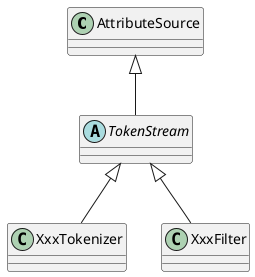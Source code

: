 @startuml

class AttributeSource
abstract class TokenStream
class XxxTokenizer
class XxxFilter

AttributeSource <|-- TokenStream
TokenStream <|-- XxxTokenizer
TokenStream <|-- XxxFilter



@enduml